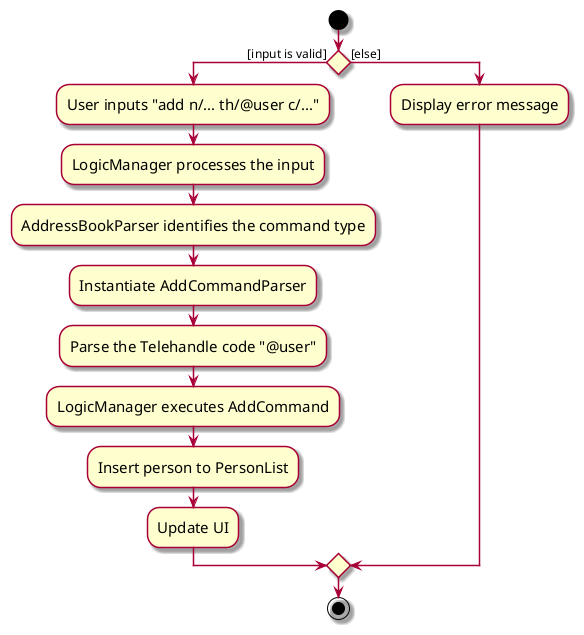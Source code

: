 @startuml
skin rose
skinparam ActivityFontSize 15
skinparam ArrowFontSize 12

start
if () then ([input is valid])
    :User inputs "add n/... th/@user c/...";
    :LogicManager processes the input;
    :AddressBookParser identifies the command type;
    :Instantiate AddCommandParser;
    :Parse the Telehandle code "@user";
    :LogicManager executes AddCommand;
    :Insert person to PersonList;
    :Update UI;

else ([else])
    :Display error message;

endif
stop

@enduml
